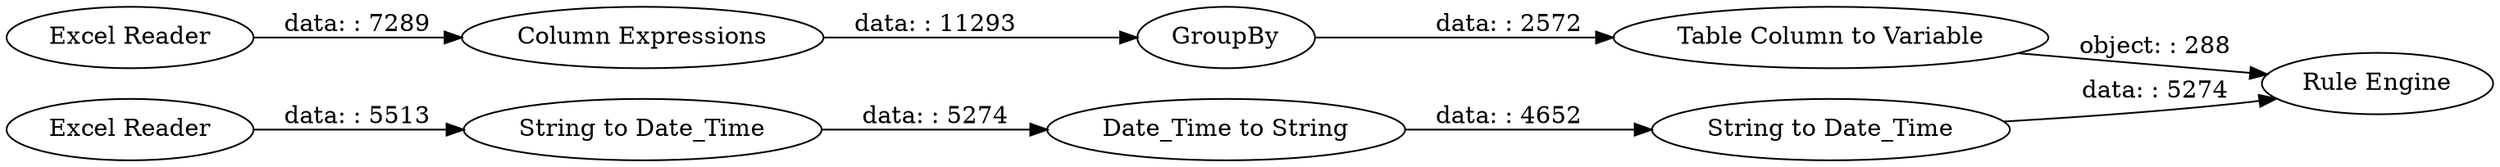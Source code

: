 digraph {
	"8976050184291748914_8" [label="String to Date_Time"]
	"8976050184291748914_3" [label="Rule Engine"]
	"8976050184291748914_15" [label="Table Column to Variable"]
	"8976050184291748914_6" [label="Column Expressions"]
	"8976050184291748914_10" [label="Date_Time to String"]
	"8976050184291748914_11" [label="String to Date_Time"]
	"8976050184291748914_19" [label="Excel Reader"]
	"8976050184291748914_20" [label="Excel Reader"]
	"8976050184291748914_18" [label=GroupBy]
	"8976050184291748914_18" -> "8976050184291748914_15" [label="data: : 2572"]
	"8976050184291748914_15" -> "8976050184291748914_3" [label="object: : 288"]
	"8976050184291748914_10" -> "8976050184291748914_11" [label="data: : 4652"]
	"8976050184291748914_6" -> "8976050184291748914_18" [label="data: : 11293"]
	"8976050184291748914_8" -> "8976050184291748914_10" [label="data: : 5274"]
	"8976050184291748914_19" -> "8976050184291748914_6" [label="data: : 7289"]
	"8976050184291748914_11" -> "8976050184291748914_3" [label="data: : 5274"]
	"8976050184291748914_20" -> "8976050184291748914_8" [label="data: : 5513"]
	rankdir=LR
}

